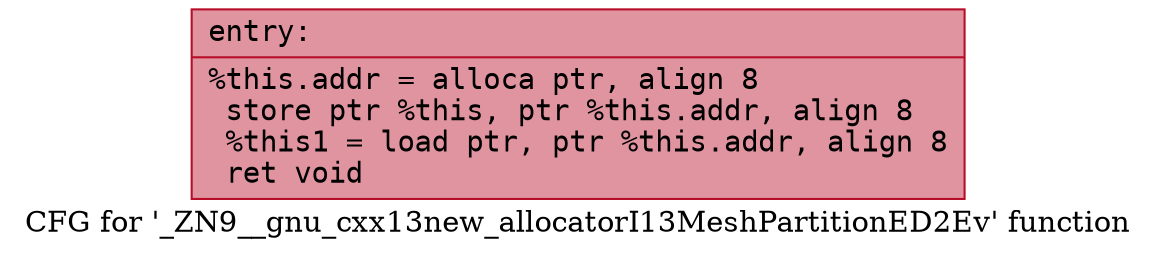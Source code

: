 digraph "CFG for '_ZN9__gnu_cxx13new_allocatorI13MeshPartitionED2Ev' function" {
	label="CFG for '_ZN9__gnu_cxx13new_allocatorI13MeshPartitionED2Ev' function";

	Node0x55dab48e9660 [shape=record,color="#b70d28ff", style=filled, fillcolor="#b70d2870" fontname="Courier",label="{entry:\l|  %this.addr = alloca ptr, align 8\l  store ptr %this, ptr %this.addr, align 8\l  %this1 = load ptr, ptr %this.addr, align 8\l  ret void\l}"];
}
